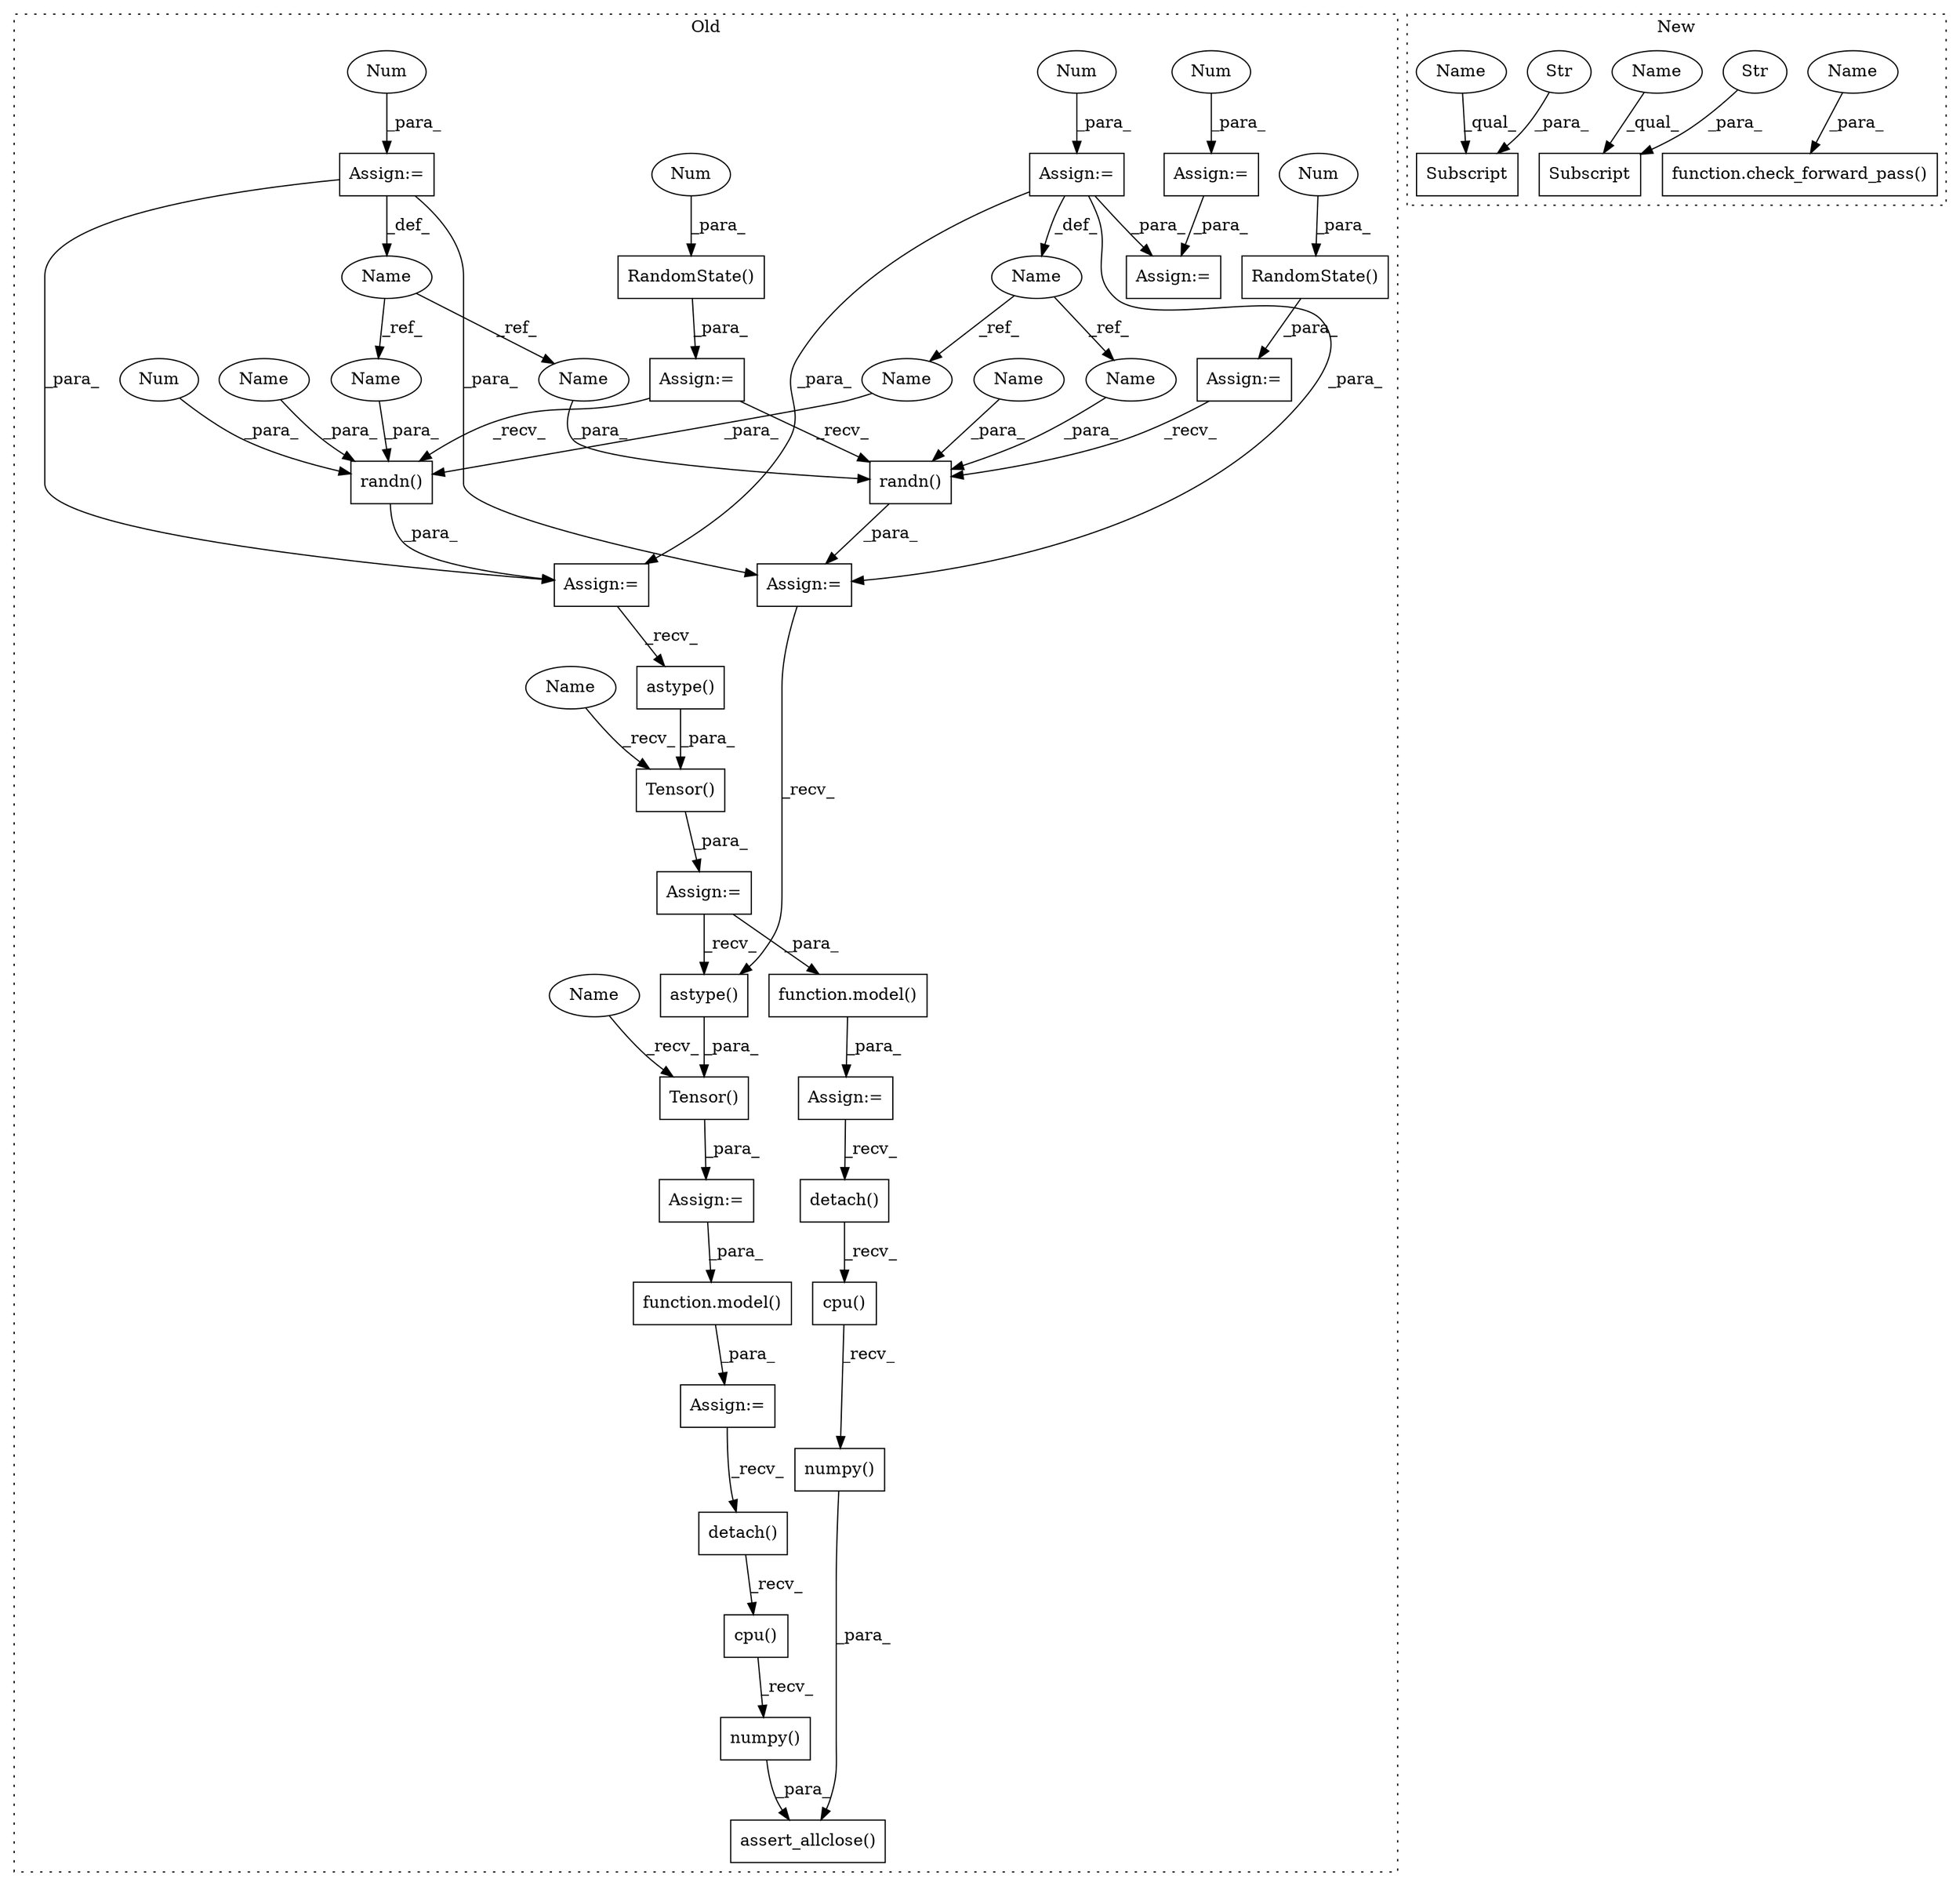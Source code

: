 digraph G {
subgraph cluster0 {
1 [label="assert_allclose()" a="75" s="3337,3428" l="27,1" shape="box"];
3 [label="cpu()" a="75" s="3395" l="25" shape="box"];
4 [label="RandomState()" a="75" s="2636,2660" l="22,1" shape="box"];
6 [label="astype()" a="75" s="2816,2835" l="9,1" shape="box"];
7 [label="RandomState()" a="75" s="3048,3072" l="22,1" shape="box"];
8 [label="randn()" a="75" s="2747,2793" l="10,1" shape="box"];
9 [label="astype()" a="75" s="3150,3169" l="9,1" shape="box"];
10 [label="randn()" a="75" s="3082,3125" l="10,3" shape="box"];
13 [label="function.model()" a="75" s="3266,3273" l="6,1" shape="box"];
14 [label="detach()" a="75" s="3364" l="15" shape="box"];
15 [label="function.model()" a="75" s="2928,2935" l="6,1" shape="box"];
16 [label="detach()" a="75" s="3395" l="19" shape="box"];
17 [label="Name" a="87" s="2725" l="9" shape="ellipse"];
18 [label="Name" a="87" s="2666" l="10" shape="ellipse"];
20 [label="numpy()" a="75" s="3364" l="29" shape="box"];
21 [label="Num" a="76" s="2658" l="2" shape="ellipse"];
22 [label="numpy()" a="75" s="3395" l="33" shape="box"];
23 [label="Num" a="76" s="3070" l="2" shape="ellipse"];
24 [label="Num" a="76" s="2792" l="1" shape="ellipse"];
25 [label="Assign:=" a="68" s="3263" l="3" shape="box"];
26 [label="Assign:=" a="68" s="2800" l="3" shape="box"];
27 [label="Assign:=" a="68" s="2676" l="3" shape="box"];
28 [label="Num" a="76" s="2679" l="2" shape="ellipse"];
29 [label="Assign:=" a="68" s="2633" l="3" shape="box"];
30 [label="Assign:=" a="68" s="3079" l="3" shape="box"];
31 [label="Assign:=" a="68" s="2744" l="3" shape="box"];
32 [label="Assign:=" a="68" s="2847" l="3" shape="box"];
33 [label="Assign:=" a="68" s="2716" l="3" shape="box"];
34 [label="Num" a="76" s="2719" l="1" shape="ellipse"];
35 [label="Assign:=" a="68" s="2925" l="3" shape="box"];
36 [label="Assign:=" a="68" s="3045" l="3" shape="box"];
37 [label="Assign:=" a="68" s="3134" l="3" shape="box"];
38 [label="Assign:=" a="68" s="2734" l="3" shape="box"];
39 [label="Num" a="76" s="2737" l="1" shape="ellipse"];
40 [label="cpu()" a="75" s="3364" l="21" shape="box"];
41 [label="Tensor()" a="75" s="2803,2836" l="13,1" shape="box"];
42 [label="Tensor()" a="75" s="3137,3170" l="13,1" shape="box"];
43 [label="Name" a="87" s="3115" l="10" shape="ellipse"];
44 [label="Name" a="87" s="2780" l="10" shape="ellipse"];
48 [label="Name" a="87" s="3137" l="5" shape="ellipse"];
49 [label="Name" a="87" s="2803" l="5" shape="ellipse"];
50 [label="Name" a="87" s="2757" l="9" shape="ellipse"];
51 [label="Name" a="87" s="3092" l="9" shape="ellipse"];
52 [label="Name" a="87" s="2768" l="10" shape="ellipse"];
53 [label="Name" a="87" s="3103" l="10" shape="ellipse"];
label = "Old";
style="dotted";
}
subgraph cluster1 {
2 [label="Subscript" a="63" s="2408,0" l="25,0" shape="box"];
5 [label="Str" a="66" s="2420" l="12" shape="ellipse"];
11 [label="Subscript" a="63" s="2435,0" l="24,0" shape="box"];
12 [label="Str" a="66" s="2447" l="11" shape="ellipse"];
19 [label="function.check_forward_pass()" a="75" s="2521,2558" l="19,1" shape="box"];
45 [label="Name" a="87" s="2547" l="11" shape="ellipse"];
46 [label="Name" a="87" s="2435" l="11" shape="ellipse"];
47 [label="Name" a="87" s="2408" l="11" shape="ellipse"];
label = "New";
style="dotted";
}
3 -> 22 [label="_recv_"];
4 -> 29 [label="_para_"];
5 -> 2 [label="_para_"];
6 -> 41 [label="_para_"];
7 -> 36 [label="_para_"];
8 -> 31 [label="_para_"];
9 -> 42 [label="_para_"];
10 -> 30 [label="_para_"];
12 -> 11 [label="_para_"];
13 -> 25 [label="_para_"];
14 -> 40 [label="_recv_"];
15 -> 35 [label="_para_"];
16 -> 3 [label="_recv_"];
17 -> 50 [label="_ref_"];
17 -> 51 [label="_ref_"];
18 -> 53 [label="_ref_"];
18 -> 52 [label="_ref_"];
20 -> 1 [label="_para_"];
21 -> 4 [label="_para_"];
22 -> 1 [label="_para_"];
23 -> 7 [label="_para_"];
24 -> 8 [label="_para_"];
25 -> 16 [label="_recv_"];
26 -> 15 [label="_para_"];
26 -> 9 [label="_recv_"];
27 -> 30 [label="_para_"];
27 -> 32 [label="_para_"];
27 -> 18 [label="_def_"];
27 -> 31 [label="_para_"];
28 -> 27 [label="_para_"];
29 -> 10 [label="_recv_"];
29 -> 8 [label="_recv_"];
30 -> 9 [label="_recv_"];
31 -> 6 [label="_recv_"];
33 -> 32 [label="_para_"];
34 -> 33 [label="_para_"];
35 -> 14 [label="_recv_"];
36 -> 10 [label="_recv_"];
37 -> 13 [label="_para_"];
38 -> 31 [label="_para_"];
38 -> 30 [label="_para_"];
38 -> 17 [label="_def_"];
39 -> 38 [label="_para_"];
40 -> 20 [label="_recv_"];
41 -> 26 [label="_para_"];
42 -> 37 [label="_para_"];
43 -> 10 [label="_para_"];
44 -> 8 [label="_para_"];
45 -> 19 [label="_para_"];
46 -> 11 [label="_qual_"];
47 -> 2 [label="_qual_"];
48 -> 42 [label="_recv_"];
49 -> 41 [label="_recv_"];
50 -> 8 [label="_para_"];
51 -> 10 [label="_para_"];
52 -> 8 [label="_para_"];
53 -> 10 [label="_para_"];
}